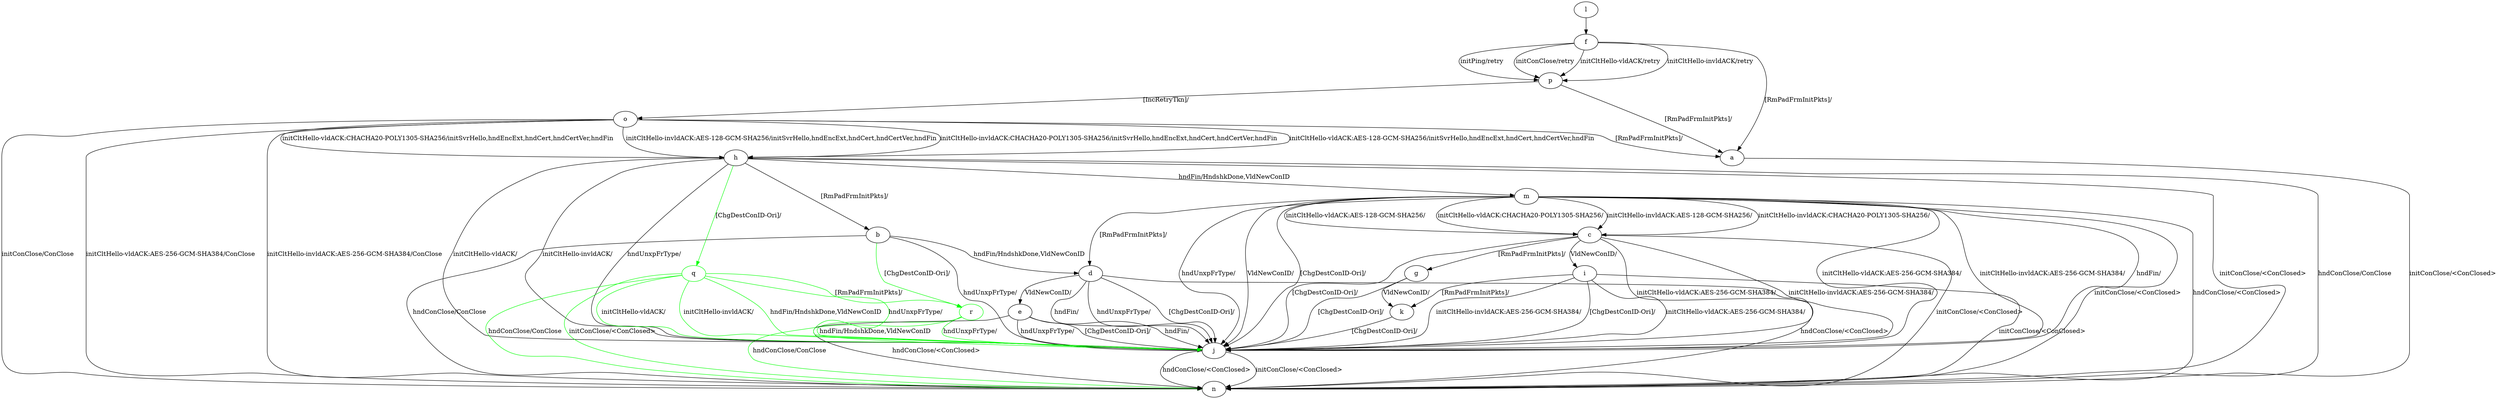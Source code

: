 digraph "" {
	a -> n	[key=0,
		label="initConClose/<ConClosed> "];
	b -> d	[key=0,
		label="hndFin/HndshkDone,VldNewConID "];
	b -> j	[key=0,
		label="hndUnxpFrType/ "];
	b -> n	[key=0,
		label="hndConClose/ConClose "];
	r	[color=green];
	b -> r	[key=0,
		color=green,
		label="[ChgDestConID-Ori]/ "];
	c -> g	[key=0,
		label="[RmPadFrmInitPkts]/ "];
	c -> i	[key=0,
		label="VldNewConID/ "];
	c -> j	[key=0,
		label="initCltHello-vldACK:AES-256-GCM-SHA384/ "];
	c -> j	[key=1,
		label="initCltHello-invldACK:AES-256-GCM-SHA384/ "];
	c -> j	[key=2,
		label="[ChgDestConID-Ori]/ "];
	c -> n	[key=0,
		label="initConClose/<ConClosed> "];
	d -> e	[key=0,
		label="VldNewConID/ "];
	d -> j	[key=0,
		label="hndFin/ "];
	d -> j	[key=1,
		label="hndUnxpFrType/ "];
	d -> j	[key=2,
		label="[ChgDestConID-Ori]/ "];
	d -> n	[key=0,
		label="hndConClose/<ConClosed> "];
	e -> j	[key=0,
		label="hndFin/ "];
	e -> j	[key=1,
		label="hndUnxpFrType/ "];
	e -> j	[key=2,
		label="[ChgDestConID-Ori]/ "];
	e -> n	[key=0,
		label="hndConClose/<ConClosed> "];
	f -> a	[key=0,
		label="[RmPadFrmInitPkts]/ "];
	f -> p	[key=0,
		label="initPing/retry "];
	f -> p	[key=1,
		label="initConClose/retry "];
	f -> p	[key=2,
		label="initCltHello-vldACK/retry "];
	f -> p	[key=3,
		label="initCltHello-invldACK/retry "];
	g -> j	[key=0,
		label="[ChgDestConID-Ori]/ "];
	g -> k	[key=0,
		label="VldNewConID/ "];
	h -> b	[key=0,
		label="[RmPadFrmInitPkts]/ "];
	h -> j	[key=0,
		label="initCltHello-vldACK/ "];
	h -> j	[key=1,
		label="initCltHello-invldACK/ "];
	h -> j	[key=2,
		label="hndUnxpFrType/ "];
	h -> m	[key=0,
		label="hndFin/HndshkDone,VldNewConID "];
	h -> n	[key=0,
		label="initConClose/<ConClosed> "];
	h -> n	[key=1,
		label="hndConClose/ConClose "];
	q	[color=green];
	h -> q	[key=0,
		color=green,
		label="[ChgDestConID-Ori]/ "];
	i -> j	[key=0,
		label="initCltHello-vldACK:AES-256-GCM-SHA384/ "];
	i -> j	[key=1,
		label="initCltHello-invldACK:AES-256-GCM-SHA384/ "];
	i -> j	[key=2,
		label="[ChgDestConID-Ori]/ "];
	i -> k	[key=0,
		label="[RmPadFrmInitPkts]/ "];
	i -> n	[key=0,
		label="initConClose/<ConClosed> "];
	j -> n	[key=0,
		label="initConClose/<ConClosed> "];
	j -> n	[key=1,
		label="hndConClose/<ConClosed> "];
	k -> j	[key=0,
		label="[ChgDestConID-Ori]/ "];
	l -> f	[key=0];
	m -> c	[key=0,
		label="initCltHello-vldACK:AES-128-GCM-SHA256/ "];
	m -> c	[key=1,
		label="initCltHello-vldACK:CHACHA20-POLY1305-SHA256/ "];
	m -> c	[key=2,
		label="initCltHello-invldACK:AES-128-GCM-SHA256/ "];
	m -> c	[key=3,
		label="initCltHello-invldACK:CHACHA20-POLY1305-SHA256/ "];
	m -> d	[key=0,
		label="[RmPadFrmInitPkts]/ "];
	m -> j	[key=0,
		label="initCltHello-vldACK:AES-256-GCM-SHA384/ "];
	m -> j	[key=1,
		label="initCltHello-invldACK:AES-256-GCM-SHA384/ "];
	m -> j	[key=2,
		label="hndFin/ "];
	m -> j	[key=3,
		label="hndUnxpFrType/ "];
	m -> j	[key=4,
		label="VldNewConID/ "];
	m -> j	[key=5,
		label="[ChgDestConID-Ori]/ "];
	m -> n	[key=0,
		label="initConClose/<ConClosed> "];
	m -> n	[key=1,
		label="hndConClose/<ConClosed> "];
	o -> a	[key=0,
		label="[RmPadFrmInitPkts]/ "];
	o -> h	[key=0,
		label="initCltHello-vldACK:AES-128-GCM-SHA256/initSvrHello,hndEncExt,hndCert,hndCertVer,hndFin "];
	o -> h	[key=1,
		label="initCltHello-vldACK:CHACHA20-POLY1305-SHA256/initSvrHello,hndEncExt,hndCert,hndCertVer,hndFin "];
	o -> h	[key=2,
		label="initCltHello-invldACK:AES-128-GCM-SHA256/initSvrHello,hndEncExt,hndCert,hndCertVer,hndFin "];
	o -> h	[key=3,
		label="initCltHello-invldACK:CHACHA20-POLY1305-SHA256/initSvrHello,hndEncExt,hndCert,hndCertVer,hndFin "];
	o -> n	[key=0,
		label="initConClose/ConClose "];
	o -> n	[key=1,
		label="initCltHello-vldACK:AES-256-GCM-SHA384/ConClose "];
	o -> n	[key=2,
		label="initCltHello-invldACK:AES-256-GCM-SHA384/ConClose "];
	p -> a	[key=0,
		label="[RmPadFrmInitPkts]/ "];
	p -> o	[key=0,
		label="[IncRetryTkn]/ "];
	q -> j	[key=0,
		color=green,
		label="initCltHello-vldACK/ "];
	q -> j	[key=1,
		color=green,
		label="initCltHello-invldACK/ "];
	q -> j	[key=2,
		color=green,
		label="hndFin/HndshkDone,VldNewConID "];
	q -> j	[key=3,
		color=green,
		label="hndUnxpFrType/ "];
	q -> n	[key=0,
		color=green,
		label="initConClose/<ConClosed> "];
	q -> n	[key=1,
		color=green,
		label="hndConClose/ConClose "];
	q -> r	[key=0,
		color=green,
		label="[RmPadFrmInitPkts]/ "];
	r -> j	[key=0,
		color=green,
		label="hndFin/HndshkDone,VldNewConID "];
	r -> j	[key=1,
		color=green,
		label="hndUnxpFrType/ "];
	r -> n	[key=0,
		color=green,
		label="hndConClose/ConClose "];
}
